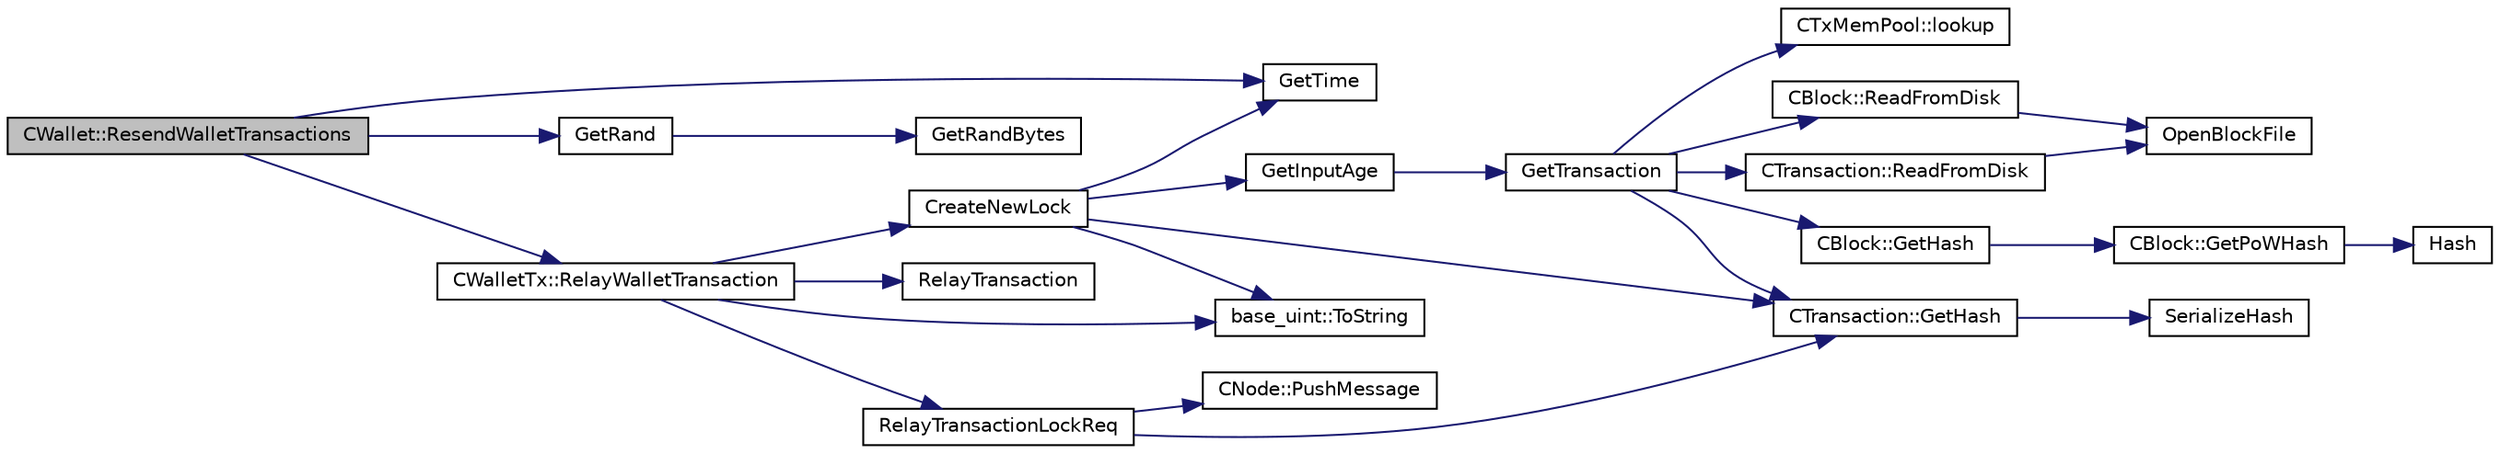 digraph "CWallet::ResendWalletTransactions"
{
  edge [fontname="Helvetica",fontsize="10",labelfontname="Helvetica",labelfontsize="10"];
  node [fontname="Helvetica",fontsize="10",shape=record];
  rankdir="LR";
  Node1297 [label="CWallet::ResendWalletTransactions",height=0.2,width=0.4,color="black", fillcolor="grey75", style="filled", fontcolor="black"];
  Node1297 -> Node1298 [color="midnightblue",fontsize="10",style="solid",fontname="Helvetica"];
  Node1298 [label="GetTime",height=0.2,width=0.4,color="black", fillcolor="white", style="filled",URL="$df/d2d/util_8cpp.html#a46fac5fba8ba905b5f9acb364f5d8c6f"];
  Node1297 -> Node1299 [color="midnightblue",fontsize="10",style="solid",fontname="Helvetica"];
  Node1299 [label="GetRand",height=0.2,width=0.4,color="black", fillcolor="white", style="filled",URL="$df/d2d/util_8cpp.html#a27d9149d522b1fa87d84e5e9ca902aef"];
  Node1299 -> Node1300 [color="midnightblue",fontsize="10",style="solid",fontname="Helvetica"];
  Node1300 [label="GetRandBytes",height=0.2,width=0.4,color="black", fillcolor="white", style="filled",URL="$df/d2d/util_8cpp.html#acf52c2aa8213c7b15e26594a2264ed8a"];
  Node1297 -> Node1301 [color="midnightblue",fontsize="10",style="solid",fontname="Helvetica"];
  Node1301 [label="CWalletTx::RelayWalletTransaction",height=0.2,width=0.4,color="black", fillcolor="white", style="filled",URL="$d6/d53/class_c_wallet_tx.html#aec8c50f3fcde27525485b6cd4a4e19b5"];
  Node1301 -> Node1302 [color="midnightblue",fontsize="10",style="solid",fontname="Helvetica"];
  Node1302 [label="base_uint::ToString",height=0.2,width=0.4,color="black", fillcolor="white", style="filled",URL="$da/df7/classbase__uint.html#acccba4d9d51a0c36261718ca0cbb293b"];
  Node1301 -> Node1303 [color="midnightblue",fontsize="10",style="solid",fontname="Helvetica"];
  Node1303 [label="CreateNewLock",height=0.2,width=0.4,color="black", fillcolor="white", style="filled",URL="$db/d72/instantx_8cpp.html#a3774b6dae3dfa0a6c85e3604e742150c"];
  Node1303 -> Node1304 [color="midnightblue",fontsize="10",style="solid",fontname="Helvetica"];
  Node1304 [label="GetInputAge",height=0.2,width=0.4,color="black", fillcolor="white", style="filled",URL="$df/d0a/main_8cpp.html#ae137d76bbcaf8d65fab905889b504e26"];
  Node1304 -> Node1305 [color="midnightblue",fontsize="10",style="solid",fontname="Helvetica"];
  Node1305 [label="GetTransaction",height=0.2,width=0.4,color="black", fillcolor="white", style="filled",URL="$df/d0a/main_8cpp.html#a7d2a4633e4e0e8e4cb9c881d45a496b5"];
  Node1305 -> Node1306 [color="midnightblue",fontsize="10",style="solid",fontname="Helvetica"];
  Node1306 [label="CTxMemPool::lookup",height=0.2,width=0.4,color="black", fillcolor="white", style="filled",URL="$db/d98/class_c_tx_mem_pool.html#ad6d9966cdeb4b6586f7186e709b4e77e"];
  Node1305 -> Node1307 [color="midnightblue",fontsize="10",style="solid",fontname="Helvetica"];
  Node1307 [label="CTransaction::ReadFromDisk",height=0.2,width=0.4,color="black", fillcolor="white", style="filled",URL="$df/d43/class_c_transaction.html#ad9d526afecbd816c385343f60c5352fd"];
  Node1307 -> Node1308 [color="midnightblue",fontsize="10",style="solid",fontname="Helvetica"];
  Node1308 [label="OpenBlockFile",height=0.2,width=0.4,color="black", fillcolor="white", style="filled",URL="$d4/dbf/main_8h.html#acaa494f20aefb99c5f5f9022a97d0040"];
  Node1305 -> Node1309 [color="midnightblue",fontsize="10",style="solid",fontname="Helvetica"];
  Node1309 [label="CBlock::ReadFromDisk",height=0.2,width=0.4,color="black", fillcolor="white", style="filled",URL="$d3/d51/class_c_block.html#a77a1b1e9902e1e557d762f5a5f325cd8"];
  Node1309 -> Node1308 [color="midnightblue",fontsize="10",style="solid",fontname="Helvetica"];
  Node1305 -> Node1310 [color="midnightblue",fontsize="10",style="solid",fontname="Helvetica"];
  Node1310 [label="CBlock::GetHash",height=0.2,width=0.4,color="black", fillcolor="white", style="filled",URL="$d3/d51/class_c_block.html#a681acf1fa72ec2ed6c83ea5afc14e0f3"];
  Node1310 -> Node1311 [color="midnightblue",fontsize="10",style="solid",fontname="Helvetica"];
  Node1311 [label="CBlock::GetPoWHash",height=0.2,width=0.4,color="black", fillcolor="white", style="filled",URL="$d3/d51/class_c_block.html#af203beb528a62ec30b0453cf5d860044"];
  Node1311 -> Node1312 [color="midnightblue",fontsize="10",style="solid",fontname="Helvetica"];
  Node1312 [label="Hash",height=0.2,width=0.4,color="black", fillcolor="white", style="filled",URL="$db/dfb/hash_8h.html#ab3f6c437460137530d86e09c2c102e99"];
  Node1305 -> Node1313 [color="midnightblue",fontsize="10",style="solid",fontname="Helvetica"];
  Node1313 [label="CTransaction::GetHash",height=0.2,width=0.4,color="black", fillcolor="white", style="filled",URL="$df/d43/class_c_transaction.html#a0b46d80e82ca324e82c2ce3fc1492bfa"];
  Node1313 -> Node1314 [color="midnightblue",fontsize="10",style="solid",fontname="Helvetica"];
  Node1314 [label="SerializeHash",height=0.2,width=0.4,color="black", fillcolor="white", style="filled",URL="$db/dfb/hash_8h.html#a6de694e43f17c62025c6883965b65e63"];
  Node1303 -> Node1313 [color="midnightblue",fontsize="10",style="solid",fontname="Helvetica"];
  Node1303 -> Node1302 [color="midnightblue",fontsize="10",style="solid",fontname="Helvetica"];
  Node1303 -> Node1298 [color="midnightblue",fontsize="10",style="solid",fontname="Helvetica"];
  Node1301 -> Node1315 [color="midnightblue",fontsize="10",style="solid",fontname="Helvetica"];
  Node1315 [label="RelayTransactionLockReq",height=0.2,width=0.4,color="black", fillcolor="white", style="filled",URL="$dd/d84/net_8cpp.html#adb65a9b8fedbc980f2bb4ab5da6d3392"];
  Node1315 -> Node1313 [color="midnightblue",fontsize="10",style="solid",fontname="Helvetica"];
  Node1315 -> Node1316 [color="midnightblue",fontsize="10",style="solid",fontname="Helvetica"];
  Node1316 [label="CNode::PushMessage",height=0.2,width=0.4,color="black", fillcolor="white", style="filled",URL="$d1/d64/class_c_node.html#a204fda3d33404cb37698c085b1583ab2"];
  Node1301 -> Node1317 [color="midnightblue",fontsize="10",style="solid",fontname="Helvetica"];
  Node1317 [label="RelayTransaction",height=0.2,width=0.4,color="black", fillcolor="white", style="filled",URL="$dd/d84/net_8cpp.html#abe329205a15b55df86608f5f1964bdb1"];
}
